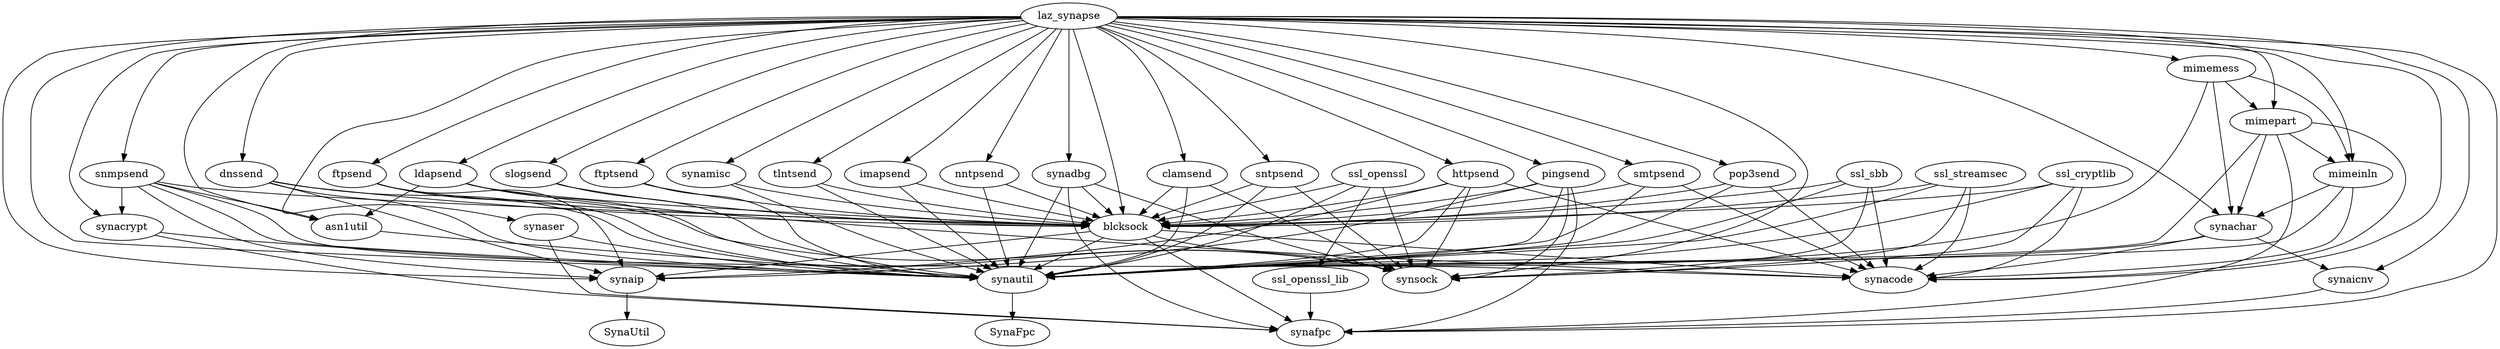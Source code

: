 DiGraph Uses {
  asn1util -> synautil
  asn1util [href="asn1util.html"]
  blcksock -> synafpc
  blcksock -> synsock
  blcksock -> synautil
  blcksock -> synacode
  blcksock -> synaip
  blcksock [href="blcksock.html"]
  clamsend -> synsock
  clamsend -> blcksock
  clamsend -> synautil
  clamsend [href="clamsend.html"]
  dnssend -> blcksock
  dnssend -> synautil
  dnssend -> synaip
  dnssend -> synsock
  dnssend [href="dnssend.html"]
  ftpsend -> blcksock
  ftpsend -> synautil
  ftpsend -> synaip
  ftpsend -> synsock
  ftpsend [href="ftpsend.html"]
  ftptsend -> blcksock
  ftptsend -> synautil
  ftptsend [href="ftptsend.html"]
  httpsend -> blcksock
  httpsend -> synautil
  httpsend -> synaip
  httpsend -> synacode
  httpsend -> synsock
  httpsend [href="httpsend.html"]
  imapsend -> blcksock
  imapsend -> synautil
  imapsend [href="imapsend.html"]
  laz_synapse -> asn1util
  laz_synapse -> blcksock
  laz_synapse -> clamsend
  laz_synapse -> dnssend
  laz_synapse -> ftpsend
  laz_synapse -> ftptsend
  laz_synapse -> httpsend
  laz_synapse -> imapsend
  laz_synapse -> ldapsend
  laz_synapse -> mimeinln
  laz_synapse -> mimemess
  laz_synapse -> mimepart
  laz_synapse -> nntpsend
  laz_synapse -> pingsend
  laz_synapse -> pop3send
  laz_synapse -> slogsend
  laz_synapse -> smtpsend
  laz_synapse -> snmpsend
  laz_synapse -> sntpsend
  laz_synapse -> synachar
  laz_synapse -> synacode
  laz_synapse -> synacrypt
  laz_synapse -> synadbg
  laz_synapse -> synafpc
  laz_synapse -> synaicnv
  laz_synapse -> synaip
  laz_synapse -> synamisc
  laz_synapse -> synaser
  laz_synapse -> synautil
  laz_synapse -> synsock
  laz_synapse -> tlntsend
  laz_synapse [href="laz_synapse.html"]
  ldapsend -> blcksock
  ldapsend -> synautil
  ldapsend -> asn1util
  ldapsend -> synacode
  ldapsend [href="ldapsend.html"]
  mimeinln -> synachar
  mimeinln -> synacode
  mimeinln -> synautil
  mimeinln [href="mimeinln.html"]
  mimemess -> mimepart
  mimemess -> synachar
  mimemess -> synautil
  mimemess -> mimeinln
  mimemess [href="mimemess.html"]
  mimepart -> synafpc
  mimepart -> synachar
  mimepart -> synacode
  mimepart -> synautil
  mimepart -> mimeinln
  mimepart [href="mimepart.html"]
  nntpsend -> blcksock
  nntpsend -> synautil
  nntpsend [href="nntpsend.html"]
  pingsend -> synsock
  pingsend -> blcksock
  pingsend -> synautil
  pingsend -> synafpc
  pingsend -> synaip
  pingsend [href="pingsend.html"]
  pop3send -> blcksock
  pop3send -> synautil
  pop3send -> synacode
  pop3send [href="pop3send.html"]
  slogsend -> blcksock
  slogsend -> synautil
  slogsend [href="slogsend.html"]
  smtpsend -> blcksock
  smtpsend -> synautil
  smtpsend -> synacode
  smtpsend [href="smtpsend.html"]
  snmpsend -> blcksock
  snmpsend -> synautil
  snmpsend -> asn1util
  snmpsend -> synaip
  snmpsend -> synacode
  snmpsend -> synacrypt
  snmpsend [href="snmpsend.html"]
  sntpsend -> synsock
  sntpsend -> blcksock
  sntpsend -> synautil
  sntpsend [href="sntpsend.html"]
  ssl_cryptlib -> blcksock
  ssl_cryptlib -> synsock
  ssl_cryptlib -> synautil
  ssl_cryptlib -> synacode
  ssl_cryptlib [href="ssl_cryptlib.html"]
  ssl_openssl -> blcksock
  ssl_openssl -> synsock
  ssl_openssl -> synautil
  ssl_openssl -> ssl_openssl_lib
  ssl_openssl [href="ssl_openssl.html"]
  ssl_openssl_lib -> synafpc
  ssl_openssl_lib [href="ssl_openssl_lib.html"]
  ssl_sbb -> blcksock
  ssl_sbb -> synsock
  ssl_sbb -> synautil
  ssl_sbb -> synacode
  ssl_sbb [href="ssl_sbb.html"]
  ssl_streamsec -> blcksock
  ssl_streamsec -> synsock
  ssl_streamsec -> synautil
  ssl_streamsec -> synacode
  ssl_streamsec [href="ssl_streamsec.html"]
  synachar -> synautil
  synachar -> synacode
  synachar -> synaicnv
  synachar [href="synachar.html"]
  synacode [href="synacode.html"]
  synacrypt -> synautil
  synacrypt -> synafpc
  synacrypt [href="synacrypt.html"]
  synadbg -> blcksock
  synadbg -> synsock
  synadbg -> synautil
  synadbg -> synafpc
  synadbg [href="synadbg.html"]
  synafpc [href="synafpc.html"]
  synaicnv -> synafpc
  synaicnv [href="synaicnv.html"]
  synaip -> SynaUtil
  synaip [href="synaip.html"]
  synamisc -> synautil
  synamisc -> blcksock
  synamisc [href="synamisc.html"]
  synaser -> synafpc
  synaser -> synautil
  synaser [href="synaser.html"]
  synautil -> SynaFpc
  synautil [href="synautil.html"]
  tlntsend -> blcksock
  tlntsend -> synautil
  tlntsend [href="tlntsend.html"]
}
